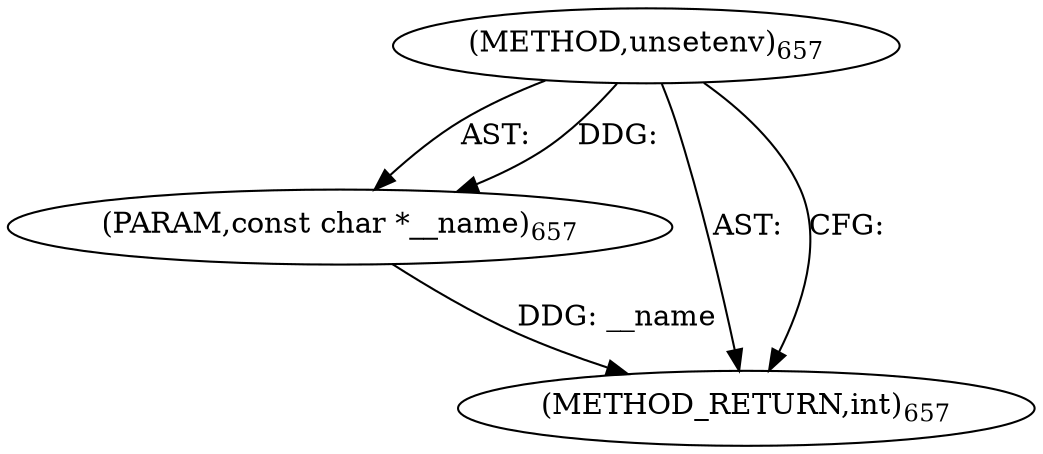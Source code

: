 digraph "unsetenv" {  
"4838" [label = <(METHOD,unsetenv)<SUB>657</SUB>> ]
"4839" [label = <(PARAM,const char *__name)<SUB>657</SUB>> ]
"4840" [label = <(METHOD_RETURN,int)<SUB>657</SUB>> ]
  "4838" -> "4839"  [ label = "AST: "] 
  "4838" -> "4840"  [ label = "AST: "] 
  "4838" -> "4840"  [ label = "CFG: "] 
  "4839" -> "4840"  [ label = "DDG: __name"] 
  "4838" -> "4839"  [ label = "DDG: "] 
}
